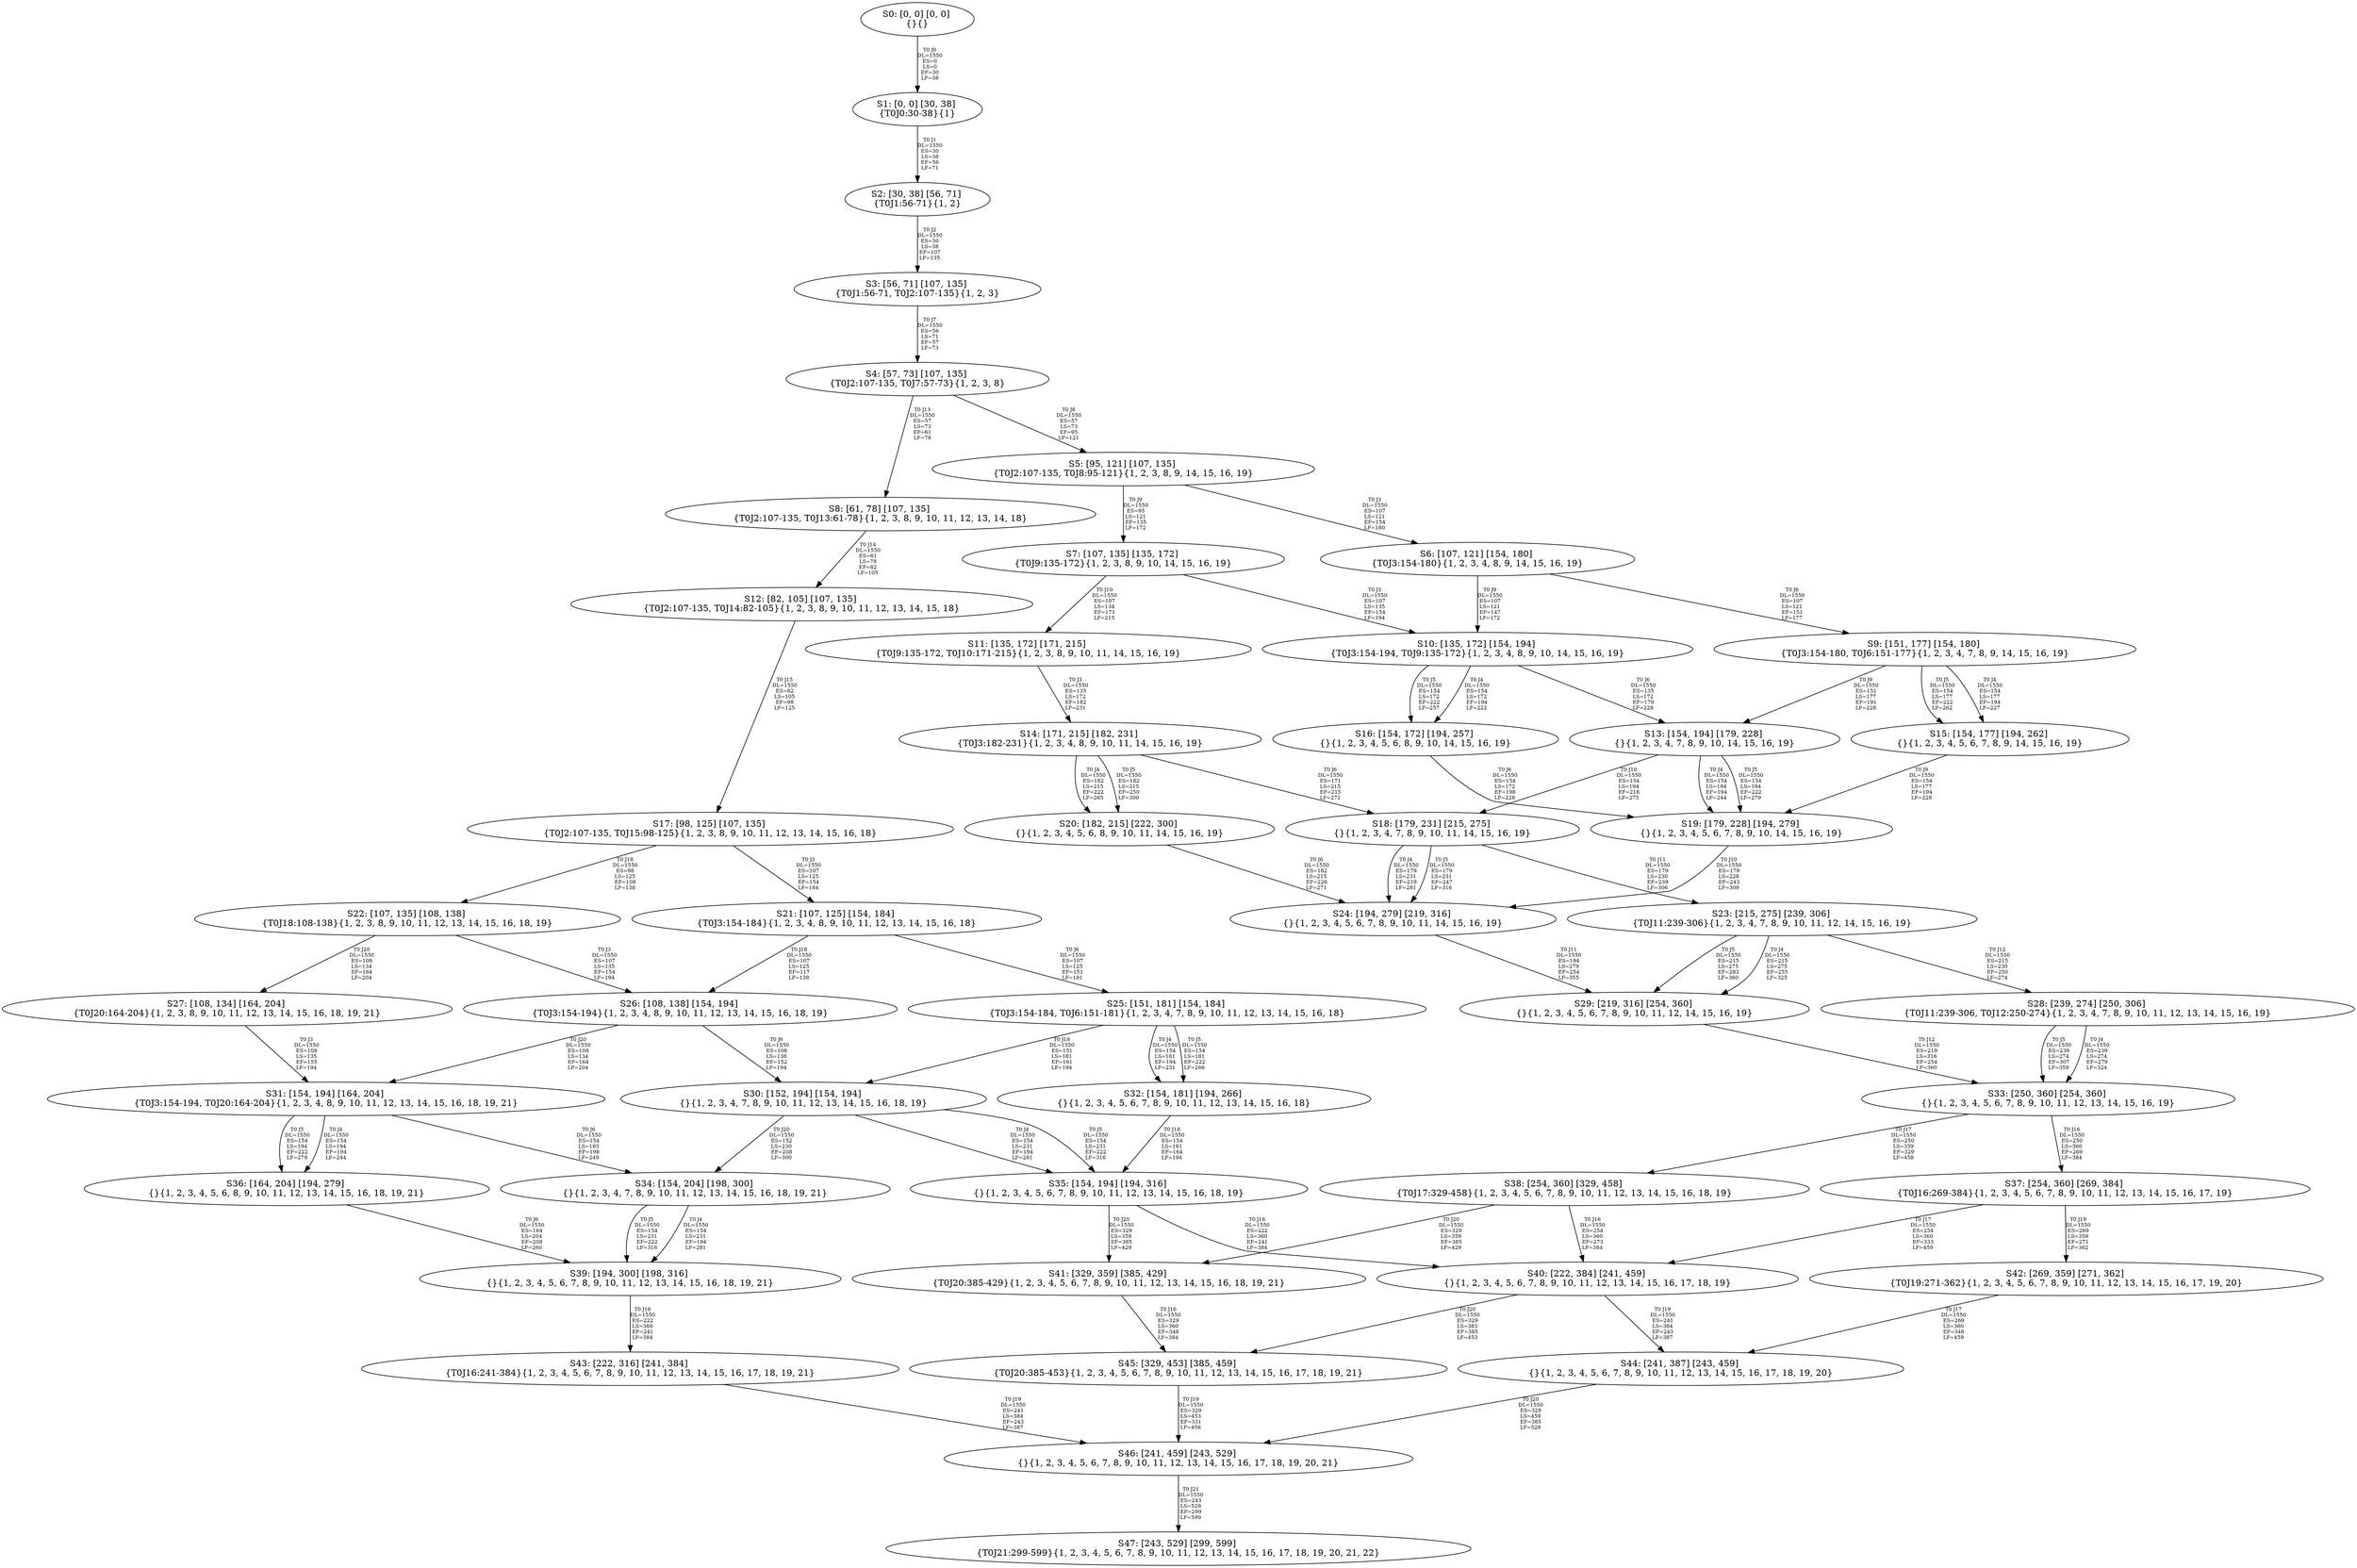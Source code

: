 digraph {
	S0[label="S0: [0, 0] [0, 0] \n{}{}"];
	S1[label="S1: [0, 0] [30, 38] \n{T0J0:30-38}{1}"];
	S2[label="S2: [30, 38] [56, 71] \n{T0J1:56-71}{1, 2}"];
	S3[label="S3: [56, 71] [107, 135] \n{T0J1:56-71, T0J2:107-135}{1, 2, 3}"];
	S4[label="S4: [57, 73] [107, 135] \n{T0J2:107-135, T0J7:57-73}{1, 2, 3, 8}"];
	S5[label="S5: [95, 121] [107, 135] \n{T0J2:107-135, T0J8:95-121}{1, 2, 3, 8, 9, 14, 15, 16, 19}"];
	S6[label="S6: [107, 121] [154, 180] \n{T0J3:154-180}{1, 2, 3, 4, 8, 9, 14, 15, 16, 19}"];
	S7[label="S7: [107, 135] [135, 172] \n{T0J9:135-172}{1, 2, 3, 8, 9, 10, 14, 15, 16, 19}"];
	S8[label="S8: [61, 78] [107, 135] \n{T0J2:107-135, T0J13:61-78}{1, 2, 3, 8, 9, 10, 11, 12, 13, 14, 18}"];
	S9[label="S9: [151, 177] [154, 180] \n{T0J3:154-180, T0J6:151-177}{1, 2, 3, 4, 7, 8, 9, 14, 15, 16, 19}"];
	S10[label="S10: [135, 172] [154, 194] \n{T0J3:154-194, T0J9:135-172}{1, 2, 3, 4, 8, 9, 10, 14, 15, 16, 19}"];
	S11[label="S11: [135, 172] [171, 215] \n{T0J9:135-172, T0J10:171-215}{1, 2, 3, 8, 9, 10, 11, 14, 15, 16, 19}"];
	S12[label="S12: [82, 105] [107, 135] \n{T0J2:107-135, T0J14:82-105}{1, 2, 3, 8, 9, 10, 11, 12, 13, 14, 15, 18}"];
	S13[label="S13: [154, 194] [179, 228] \n{}{1, 2, 3, 4, 7, 8, 9, 10, 14, 15, 16, 19}"];
	S14[label="S14: [171, 215] [182, 231] \n{T0J3:182-231}{1, 2, 3, 4, 8, 9, 10, 11, 14, 15, 16, 19}"];
	S15[label="S15: [154, 177] [194, 262] \n{}{1, 2, 3, 4, 5, 6, 7, 8, 9, 14, 15, 16, 19}"];
	S16[label="S16: [154, 172] [194, 257] \n{}{1, 2, 3, 4, 5, 6, 8, 9, 10, 14, 15, 16, 19}"];
	S17[label="S17: [98, 125] [107, 135] \n{T0J2:107-135, T0J15:98-125}{1, 2, 3, 8, 9, 10, 11, 12, 13, 14, 15, 16, 18}"];
	S18[label="S18: [179, 231] [215, 275] \n{}{1, 2, 3, 4, 7, 8, 9, 10, 11, 14, 15, 16, 19}"];
	S19[label="S19: [179, 228] [194, 279] \n{}{1, 2, 3, 4, 5, 6, 7, 8, 9, 10, 14, 15, 16, 19}"];
	S20[label="S20: [182, 215] [222, 300] \n{}{1, 2, 3, 4, 5, 6, 8, 9, 10, 11, 14, 15, 16, 19}"];
	S21[label="S21: [107, 125] [154, 184] \n{T0J3:154-184}{1, 2, 3, 4, 8, 9, 10, 11, 12, 13, 14, 15, 16, 18}"];
	S22[label="S22: [107, 135] [108, 138] \n{T0J18:108-138}{1, 2, 3, 8, 9, 10, 11, 12, 13, 14, 15, 16, 18, 19}"];
	S23[label="S23: [215, 275] [239, 306] \n{T0J11:239-306}{1, 2, 3, 4, 7, 8, 9, 10, 11, 12, 14, 15, 16, 19}"];
	S24[label="S24: [194, 279] [219, 316] \n{}{1, 2, 3, 4, 5, 6, 7, 8, 9, 10, 11, 14, 15, 16, 19}"];
	S25[label="S25: [151, 181] [154, 184] \n{T0J3:154-184, T0J6:151-181}{1, 2, 3, 4, 7, 8, 9, 10, 11, 12, 13, 14, 15, 16, 18}"];
	S26[label="S26: [108, 138] [154, 194] \n{T0J3:154-194}{1, 2, 3, 4, 8, 9, 10, 11, 12, 13, 14, 15, 16, 18, 19}"];
	S27[label="S27: [108, 134] [164, 204] \n{T0J20:164-204}{1, 2, 3, 8, 9, 10, 11, 12, 13, 14, 15, 16, 18, 19, 21}"];
	S28[label="S28: [239, 274] [250, 306] \n{T0J11:239-306, T0J12:250-274}{1, 2, 3, 4, 7, 8, 9, 10, 11, 12, 13, 14, 15, 16, 19}"];
	S29[label="S29: [219, 316] [254, 360] \n{}{1, 2, 3, 4, 5, 6, 7, 8, 9, 10, 11, 12, 14, 15, 16, 19}"];
	S30[label="S30: [152, 194] [154, 194] \n{}{1, 2, 3, 4, 7, 8, 9, 10, 11, 12, 13, 14, 15, 16, 18, 19}"];
	S31[label="S31: [154, 194] [164, 204] \n{T0J3:154-194, T0J20:164-204}{1, 2, 3, 4, 8, 9, 10, 11, 12, 13, 14, 15, 16, 18, 19, 21}"];
	S32[label="S32: [154, 181] [194, 266] \n{}{1, 2, 3, 4, 5, 6, 7, 8, 9, 10, 11, 12, 13, 14, 15, 16, 18}"];
	S33[label="S33: [250, 360] [254, 360] \n{}{1, 2, 3, 4, 5, 6, 7, 8, 9, 10, 11, 12, 13, 14, 15, 16, 19}"];
	S34[label="S34: [154, 204] [198, 300] \n{}{1, 2, 3, 4, 7, 8, 9, 10, 11, 12, 13, 14, 15, 16, 18, 19, 21}"];
	S35[label="S35: [154, 194] [194, 316] \n{}{1, 2, 3, 4, 5, 6, 7, 8, 9, 10, 11, 12, 13, 14, 15, 16, 18, 19}"];
	S36[label="S36: [164, 204] [194, 279] \n{}{1, 2, 3, 4, 5, 6, 8, 9, 10, 11, 12, 13, 14, 15, 16, 18, 19, 21}"];
	S37[label="S37: [254, 360] [269, 384] \n{T0J16:269-384}{1, 2, 3, 4, 5, 6, 7, 8, 9, 10, 11, 12, 13, 14, 15, 16, 17, 19}"];
	S38[label="S38: [254, 360] [329, 458] \n{T0J17:329-458}{1, 2, 3, 4, 5, 6, 7, 8, 9, 10, 11, 12, 13, 14, 15, 16, 18, 19}"];
	S39[label="S39: [194, 300] [198, 316] \n{}{1, 2, 3, 4, 5, 6, 7, 8, 9, 10, 11, 12, 13, 14, 15, 16, 18, 19, 21}"];
	S40[label="S40: [222, 384] [241, 459] \n{}{1, 2, 3, 4, 5, 6, 7, 8, 9, 10, 11, 12, 13, 14, 15, 16, 17, 18, 19}"];
	S41[label="S41: [329, 359] [385, 429] \n{T0J20:385-429}{1, 2, 3, 4, 5, 6, 7, 8, 9, 10, 11, 12, 13, 14, 15, 16, 18, 19, 21}"];
	S42[label="S42: [269, 359] [271, 362] \n{T0J19:271-362}{1, 2, 3, 4, 5, 6, 7, 8, 9, 10, 11, 12, 13, 14, 15, 16, 17, 19, 20}"];
	S43[label="S43: [222, 316] [241, 384] \n{T0J16:241-384}{1, 2, 3, 4, 5, 6, 7, 8, 9, 10, 11, 12, 13, 14, 15, 16, 17, 18, 19, 21}"];
	S44[label="S44: [241, 387] [243, 459] \n{}{1, 2, 3, 4, 5, 6, 7, 8, 9, 10, 11, 12, 13, 14, 15, 16, 17, 18, 19, 20}"];
	S45[label="S45: [329, 453] [385, 459] \n{T0J20:385-453}{1, 2, 3, 4, 5, 6, 7, 8, 9, 10, 11, 12, 13, 14, 15, 16, 17, 18, 19, 21}"];
	S46[label="S46: [241, 459] [243, 529] \n{}{1, 2, 3, 4, 5, 6, 7, 8, 9, 10, 11, 12, 13, 14, 15, 16, 17, 18, 19, 20, 21}"];
	S47[label="S47: [243, 529] [299, 599] \n{T0J21:299-599}{1, 2, 3, 4, 5, 6, 7, 8, 9, 10, 11, 12, 13, 14, 15, 16, 17, 18, 19, 20, 21, 22}"];
	S0 -> S1[label="T0 J0\nDL=1550\nES=0\nLS=0\nEF=30\nLF=38",fontsize=8];
	S1 -> S2[label="T0 J1\nDL=1550\nES=30\nLS=38\nEF=56\nLF=71",fontsize=8];
	S2 -> S3[label="T0 J2\nDL=1550\nES=30\nLS=38\nEF=107\nLF=135",fontsize=8];
	S3 -> S4[label="T0 J7\nDL=1550\nES=56\nLS=71\nEF=57\nLF=73",fontsize=8];
	S4 -> S5[label="T0 J8\nDL=1550\nES=57\nLS=73\nEF=95\nLF=121",fontsize=8];
	S4 -> S8[label="T0 J13\nDL=1550\nES=57\nLS=73\nEF=61\nLF=78",fontsize=8];
	S5 -> S6[label="T0 J3\nDL=1550\nES=107\nLS=121\nEF=154\nLF=180",fontsize=8];
	S5 -> S7[label="T0 J9\nDL=1550\nES=95\nLS=121\nEF=135\nLF=172",fontsize=8];
	S6 -> S9[label="T0 J6\nDL=1550\nES=107\nLS=121\nEF=151\nLF=177",fontsize=8];
	S6 -> S10[label="T0 J9\nDL=1550\nES=107\nLS=121\nEF=147\nLF=172",fontsize=8];
	S7 -> S10[label="T0 J3\nDL=1550\nES=107\nLS=135\nEF=154\nLF=194",fontsize=8];
	S7 -> S11[label="T0 J10\nDL=1550\nES=107\nLS=134\nEF=171\nLF=215",fontsize=8];
	S8 -> S12[label="T0 J14\nDL=1550\nES=61\nLS=78\nEF=82\nLF=105",fontsize=8];
	S9 -> S15[label="T0 J4\nDL=1550\nES=154\nLS=177\nEF=194\nLF=227",fontsize=8];
	S9 -> S15[label="T0 J5\nDL=1550\nES=154\nLS=177\nEF=222\nLF=262",fontsize=8];
	S9 -> S13[label="T0 J9\nDL=1550\nES=151\nLS=177\nEF=191\nLF=228",fontsize=8];
	S10 -> S16[label="T0 J4\nDL=1550\nES=154\nLS=172\nEF=194\nLF=222",fontsize=8];
	S10 -> S16[label="T0 J5\nDL=1550\nES=154\nLS=172\nEF=222\nLF=257",fontsize=8];
	S10 -> S13[label="T0 J6\nDL=1550\nES=135\nLS=172\nEF=179\nLF=228",fontsize=8];
	S11 -> S14[label="T0 J3\nDL=1550\nES=135\nLS=172\nEF=182\nLF=231",fontsize=8];
	S12 -> S17[label="T0 J15\nDL=1550\nES=82\nLS=105\nEF=98\nLF=125",fontsize=8];
	S13 -> S19[label="T0 J4\nDL=1550\nES=154\nLS=194\nEF=194\nLF=244",fontsize=8];
	S13 -> S19[label="T0 J5\nDL=1550\nES=154\nLS=194\nEF=222\nLF=279",fontsize=8];
	S13 -> S18[label="T0 J10\nDL=1550\nES=154\nLS=194\nEF=218\nLF=275",fontsize=8];
	S14 -> S20[label="T0 J4\nDL=1550\nES=182\nLS=215\nEF=222\nLF=265",fontsize=8];
	S14 -> S20[label="T0 J5\nDL=1550\nES=182\nLS=215\nEF=250\nLF=300",fontsize=8];
	S14 -> S18[label="T0 J6\nDL=1550\nES=171\nLS=215\nEF=215\nLF=271",fontsize=8];
	S15 -> S19[label="T0 J9\nDL=1550\nES=154\nLS=177\nEF=194\nLF=228",fontsize=8];
	S16 -> S19[label="T0 J6\nDL=1550\nES=154\nLS=172\nEF=198\nLF=228",fontsize=8];
	S17 -> S21[label="T0 J3\nDL=1550\nES=107\nLS=125\nEF=154\nLF=184",fontsize=8];
	S17 -> S22[label="T0 J18\nDL=1550\nES=98\nLS=125\nEF=108\nLF=138",fontsize=8];
	S18 -> S24[label="T0 J4\nDL=1550\nES=179\nLS=231\nEF=219\nLF=281",fontsize=8];
	S18 -> S24[label="T0 J5\nDL=1550\nES=179\nLS=231\nEF=247\nLF=316",fontsize=8];
	S18 -> S23[label="T0 J11\nDL=1550\nES=179\nLS=230\nEF=239\nLF=306",fontsize=8];
	S19 -> S24[label="T0 J10\nDL=1550\nES=179\nLS=228\nEF=243\nLF=309",fontsize=8];
	S20 -> S24[label="T0 J6\nDL=1550\nES=182\nLS=215\nEF=226\nLF=271",fontsize=8];
	S21 -> S25[label="T0 J6\nDL=1550\nES=107\nLS=125\nEF=151\nLF=181",fontsize=8];
	S21 -> S26[label="T0 J18\nDL=1550\nES=107\nLS=125\nEF=117\nLF=138",fontsize=8];
	S22 -> S26[label="T0 J3\nDL=1550\nES=107\nLS=135\nEF=154\nLF=194",fontsize=8];
	S22 -> S27[label="T0 J20\nDL=1550\nES=108\nLS=134\nEF=164\nLF=204",fontsize=8];
	S23 -> S29[label="T0 J4\nDL=1550\nES=215\nLS=275\nEF=255\nLF=325",fontsize=8];
	S23 -> S29[label="T0 J5\nDL=1550\nES=215\nLS=275\nEF=283\nLF=360",fontsize=8];
	S23 -> S28[label="T0 J12\nDL=1550\nES=215\nLS=230\nEF=250\nLF=274",fontsize=8];
	S24 -> S29[label="T0 J11\nDL=1550\nES=194\nLS=279\nEF=254\nLF=355",fontsize=8];
	S25 -> S32[label="T0 J4\nDL=1550\nES=154\nLS=181\nEF=194\nLF=231",fontsize=8];
	S25 -> S32[label="T0 J5\nDL=1550\nES=154\nLS=181\nEF=222\nLF=266",fontsize=8];
	S25 -> S30[label="T0 J18\nDL=1550\nES=151\nLS=181\nEF=161\nLF=194",fontsize=8];
	S26 -> S30[label="T0 J6\nDL=1550\nES=108\nLS=138\nEF=152\nLF=194",fontsize=8];
	S26 -> S31[label="T0 J20\nDL=1550\nES=108\nLS=134\nEF=164\nLF=204",fontsize=8];
	S27 -> S31[label="T0 J3\nDL=1550\nES=108\nLS=135\nEF=155\nLF=194",fontsize=8];
	S28 -> S33[label="T0 J4\nDL=1550\nES=239\nLS=274\nEF=279\nLF=324",fontsize=8];
	S28 -> S33[label="T0 J5\nDL=1550\nES=239\nLS=274\nEF=307\nLF=359",fontsize=8];
	S29 -> S33[label="T0 J12\nDL=1550\nES=219\nLS=316\nEF=254\nLF=360",fontsize=8];
	S30 -> S35[label="T0 J4\nDL=1550\nES=154\nLS=231\nEF=194\nLF=281",fontsize=8];
	S30 -> S35[label="T0 J5\nDL=1550\nES=154\nLS=231\nEF=222\nLF=316",fontsize=8];
	S30 -> S34[label="T0 J20\nDL=1550\nES=152\nLS=230\nEF=208\nLF=300",fontsize=8];
	S31 -> S36[label="T0 J4\nDL=1550\nES=154\nLS=194\nEF=194\nLF=244",fontsize=8];
	S31 -> S36[label="T0 J5\nDL=1550\nES=154\nLS=194\nEF=222\nLF=279",fontsize=8];
	S31 -> S34[label="T0 J6\nDL=1550\nES=154\nLS=193\nEF=198\nLF=249",fontsize=8];
	S32 -> S35[label="T0 J18\nDL=1550\nES=154\nLS=181\nEF=164\nLF=194",fontsize=8];
	S33 -> S37[label="T0 J16\nDL=1550\nES=250\nLS=360\nEF=269\nLF=384",fontsize=8];
	S33 -> S38[label="T0 J17\nDL=1550\nES=250\nLS=359\nEF=329\nLF=458",fontsize=8];
	S34 -> S39[label="T0 J4\nDL=1550\nES=154\nLS=231\nEF=194\nLF=281",fontsize=8];
	S34 -> S39[label="T0 J5\nDL=1550\nES=154\nLS=231\nEF=222\nLF=316",fontsize=8];
	S35 -> S40[label="T0 J16\nDL=1550\nES=222\nLS=360\nEF=241\nLF=384",fontsize=8];
	S35 -> S41[label="T0 J20\nDL=1550\nES=329\nLS=359\nEF=385\nLF=429",fontsize=8];
	S36 -> S39[label="T0 J6\nDL=1550\nES=164\nLS=204\nEF=208\nLF=260",fontsize=8];
	S37 -> S40[label="T0 J17\nDL=1550\nES=254\nLS=360\nEF=333\nLF=459",fontsize=8];
	S37 -> S42[label="T0 J19\nDL=1550\nES=269\nLS=359\nEF=271\nLF=362",fontsize=8];
	S38 -> S40[label="T0 J16\nDL=1550\nES=254\nLS=360\nEF=273\nLF=384",fontsize=8];
	S38 -> S41[label="T0 J20\nDL=1550\nES=329\nLS=359\nEF=385\nLF=429",fontsize=8];
	S39 -> S43[label="T0 J16\nDL=1550\nES=222\nLS=360\nEF=241\nLF=384",fontsize=8];
	S40 -> S44[label="T0 J19\nDL=1550\nES=241\nLS=384\nEF=243\nLF=387",fontsize=8];
	S40 -> S45[label="T0 J20\nDL=1550\nES=329\nLS=383\nEF=385\nLF=453",fontsize=8];
	S41 -> S45[label="T0 J16\nDL=1550\nES=329\nLS=360\nEF=348\nLF=384",fontsize=8];
	S42 -> S44[label="T0 J17\nDL=1550\nES=269\nLS=360\nEF=348\nLF=459",fontsize=8];
	S43 -> S46[label="T0 J19\nDL=1550\nES=241\nLS=384\nEF=243\nLF=387",fontsize=8];
	S44 -> S46[label="T0 J20\nDL=1550\nES=329\nLS=459\nEF=385\nLF=529",fontsize=8];
	S45 -> S46[label="T0 J19\nDL=1550\nES=329\nLS=453\nEF=331\nLF=456",fontsize=8];
	S46 -> S47[label="T0 J21\nDL=1550\nES=243\nLS=529\nEF=299\nLF=599",fontsize=8];
}
